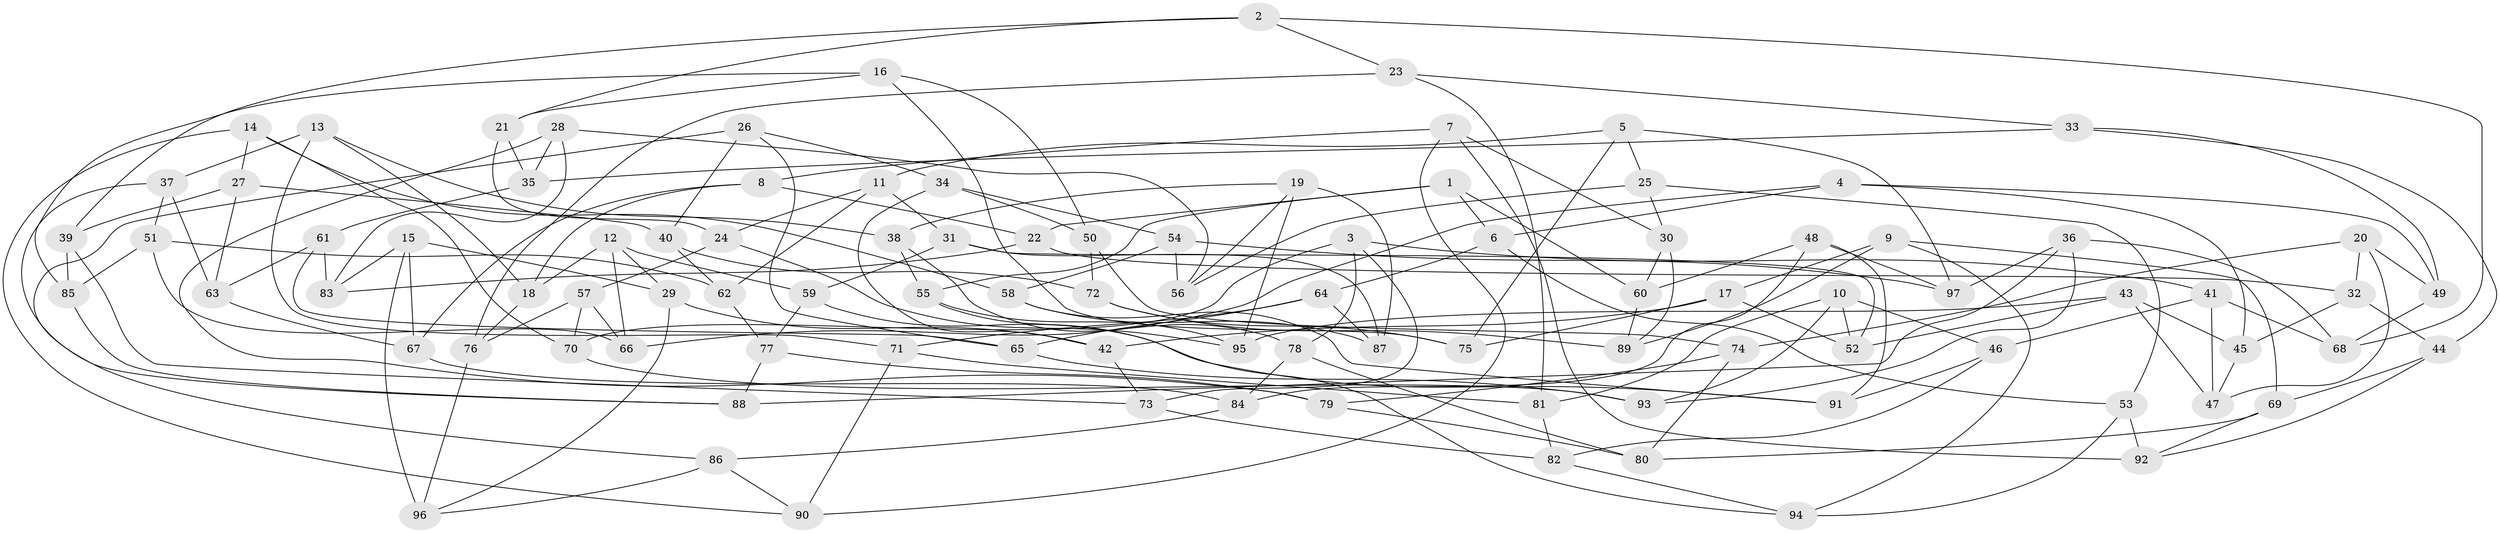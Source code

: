 // coarse degree distribution, {7: 0.034482758620689655, 4: 0.603448275862069, 3: 0.08620689655172414, 5: 0.15517241379310345, 6: 0.05172413793103448, 8: 0.034482758620689655, 11: 0.017241379310344827, 9: 0.017241379310344827}
// Generated by graph-tools (version 1.1) at 2025/04/03/04/25 22:04:07]
// undirected, 97 vertices, 194 edges
graph export_dot {
graph [start="1"]
  node [color=gray90,style=filled];
  1;
  2;
  3;
  4;
  5;
  6;
  7;
  8;
  9;
  10;
  11;
  12;
  13;
  14;
  15;
  16;
  17;
  18;
  19;
  20;
  21;
  22;
  23;
  24;
  25;
  26;
  27;
  28;
  29;
  30;
  31;
  32;
  33;
  34;
  35;
  36;
  37;
  38;
  39;
  40;
  41;
  42;
  43;
  44;
  45;
  46;
  47;
  48;
  49;
  50;
  51;
  52;
  53;
  54;
  55;
  56;
  57;
  58;
  59;
  60;
  61;
  62;
  63;
  64;
  65;
  66;
  67;
  68;
  69;
  70;
  71;
  72;
  73;
  74;
  75;
  76;
  77;
  78;
  79;
  80;
  81;
  82;
  83;
  84;
  85;
  86;
  87;
  88;
  89;
  90;
  91;
  92;
  93;
  94;
  95;
  96;
  97;
  1 -- 22;
  1 -- 60;
  1 -- 55;
  1 -- 6;
  2 -- 23;
  2 -- 39;
  2 -- 68;
  2 -- 21;
  3 -- 78;
  3 -- 70;
  3 -- 73;
  3 -- 41;
  4 -- 66;
  4 -- 45;
  4 -- 6;
  4 -- 49;
  5 -- 97;
  5 -- 25;
  5 -- 75;
  5 -- 11;
  6 -- 64;
  6 -- 53;
  7 -- 90;
  7 -- 8;
  7 -- 92;
  7 -- 30;
  8 -- 22;
  8 -- 18;
  8 -- 67;
  9 -- 94;
  9 -- 69;
  9 -- 17;
  9 -- 89;
  10 -- 52;
  10 -- 81;
  10 -- 93;
  10 -- 46;
  11 -- 31;
  11 -- 24;
  11 -- 62;
  12 -- 59;
  12 -- 66;
  12 -- 29;
  12 -- 18;
  13 -- 38;
  13 -- 71;
  13 -- 18;
  13 -- 37;
  14 -- 27;
  14 -- 58;
  14 -- 90;
  14 -- 70;
  15 -- 29;
  15 -- 83;
  15 -- 96;
  15 -- 67;
  16 -- 50;
  16 -- 85;
  16 -- 75;
  16 -- 21;
  17 -- 75;
  17 -- 52;
  17 -- 42;
  18 -- 76;
  19 -- 38;
  19 -- 95;
  19 -- 87;
  19 -- 56;
  20 -- 32;
  20 -- 47;
  20 -- 74;
  20 -- 49;
  21 -- 24;
  21 -- 35;
  22 -- 83;
  22 -- 32;
  23 -- 33;
  23 -- 76;
  23 -- 81;
  24 -- 95;
  24 -- 57;
  25 -- 30;
  25 -- 53;
  25 -- 56;
  26 -- 34;
  26 -- 40;
  26 -- 65;
  26 -- 86;
  27 -- 40;
  27 -- 39;
  27 -- 63;
  28 -- 35;
  28 -- 56;
  28 -- 79;
  28 -- 83;
  29 -- 96;
  29 -- 42;
  30 -- 60;
  30 -- 89;
  31 -- 52;
  31 -- 59;
  31 -- 87;
  32 -- 44;
  32 -- 45;
  33 -- 49;
  33 -- 44;
  33 -- 35;
  34 -- 54;
  34 -- 50;
  34 -- 42;
  35 -- 61;
  36 -- 88;
  36 -- 68;
  36 -- 97;
  36 -- 93;
  37 -- 63;
  37 -- 51;
  37 -- 88;
  38 -- 78;
  38 -- 55;
  39 -- 73;
  39 -- 85;
  40 -- 62;
  40 -- 72;
  41 -- 46;
  41 -- 68;
  41 -- 47;
  42 -- 73;
  43 -- 52;
  43 -- 47;
  43 -- 45;
  43 -- 95;
  44 -- 69;
  44 -- 92;
  45 -- 47;
  46 -- 82;
  46 -- 91;
  48 -- 91;
  48 -- 60;
  48 -- 84;
  48 -- 97;
  49 -- 68;
  50 -- 74;
  50 -- 72;
  51 -- 62;
  51 -- 85;
  51 -- 66;
  53 -- 92;
  53 -- 94;
  54 -- 58;
  54 -- 56;
  54 -- 97;
  55 -- 94;
  55 -- 95;
  57 -- 76;
  57 -- 70;
  57 -- 66;
  58 -- 91;
  58 -- 87;
  59 -- 77;
  59 -- 91;
  60 -- 89;
  61 -- 83;
  61 -- 65;
  61 -- 63;
  62 -- 77;
  63 -- 67;
  64 -- 65;
  64 -- 87;
  64 -- 71;
  65 -- 93;
  67 -- 84;
  69 -- 92;
  69 -- 80;
  70 -- 93;
  71 -- 81;
  71 -- 90;
  72 -- 89;
  72 -- 75;
  73 -- 82;
  74 -- 80;
  74 -- 79;
  76 -- 96;
  77 -- 79;
  77 -- 88;
  78 -- 80;
  78 -- 84;
  79 -- 80;
  81 -- 82;
  82 -- 94;
  84 -- 86;
  85 -- 88;
  86 -- 96;
  86 -- 90;
}
